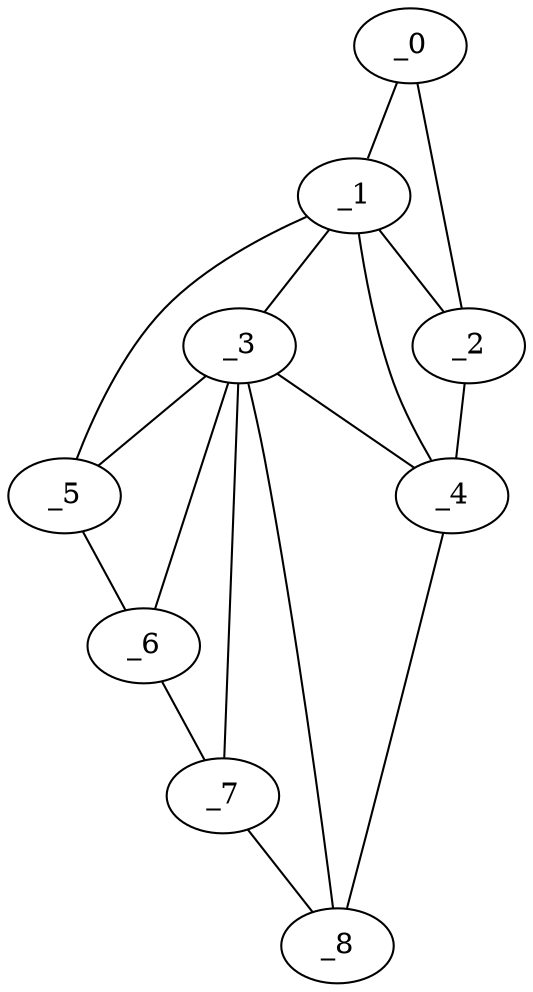 graph "obj56__15.gxl" {
	_0	 [x=46,
		y=38];
	_1	 [x=75,
		y=75];
	_0 -- _1	 [valence=1];
	_2	 [x=84,
		y=24];
	_0 -- _2	 [valence=1];
	_1 -- _2	 [valence=2];
	_3	 [x=93,
		y=72];
	_1 -- _3	 [valence=1];
	_4	 [x=96,
		y=34];
	_1 -- _4	 [valence=2];
	_5	 [x=111,
		y=85];
	_1 -- _5	 [valence=1];
	_2 -- _4	 [valence=1];
	_3 -- _4	 [valence=2];
	_3 -- _5	 [valence=2];
	_6	 [x=117,
		y=79];
	_3 -- _6	 [valence=2];
	_7	 [x=123,
		y=71];
	_3 -- _7	 [valence=1];
	_8	 [x=125,
		y=63];
	_3 -- _8	 [valence=2];
	_4 -- _8	 [valence=1];
	_5 -- _6	 [valence=1];
	_6 -- _7	 [valence=1];
	_7 -- _8	 [valence=1];
}
